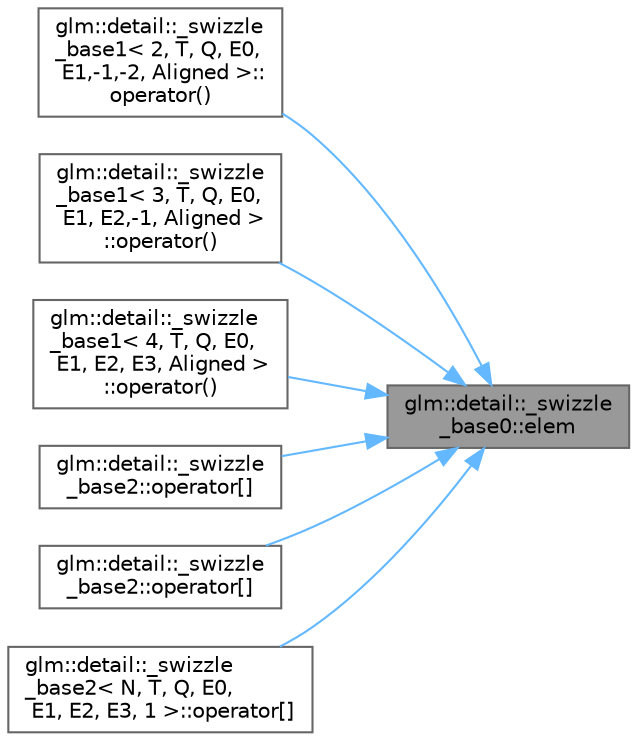 digraph "glm::detail::_swizzle_base0::elem"
{
 // LATEX_PDF_SIZE
  bgcolor="transparent";
  edge [fontname=Helvetica,fontsize=10,labelfontname=Helvetica,labelfontsize=10];
  node [fontname=Helvetica,fontsize=10,shape=box,height=0.2,width=0.4];
  rankdir="RL";
  Node1 [id="Node000001",label="glm::detail::_swizzle\l_base0::elem",height=0.2,width=0.4,color="gray40", fillcolor="grey60", style="filled", fontcolor="black",tooltip=" "];
  Node1 -> Node2 [id="edge1_Node000001_Node000002",dir="back",color="steelblue1",style="solid",tooltip=" "];
  Node2 [id="Node000002",label="glm::detail::_swizzle\l_base1\< 2, T, Q, E0,\l E1,-1,-2, Aligned \>::\loperator()",height=0.2,width=0.4,color="grey40", fillcolor="white", style="filled",URL="$structglm_1_1detail_1_1__swizzle__base1_3_012_00_01_t_00_01_q_00_01_e0_00_01_e1_00-1_00-2_00_01_aligned_01_4.html#a37f9a3a520d06c25a3c60f4271ec1534",tooltip=" "];
  Node1 -> Node3 [id="edge2_Node000001_Node000003",dir="back",color="steelblue1",style="solid",tooltip=" "];
  Node3 [id="Node000003",label="glm::detail::_swizzle\l_base1\< 3, T, Q, E0,\l E1, E2,-1, Aligned \>\l::operator()",height=0.2,width=0.4,color="grey40", fillcolor="white", style="filled",URL="$structglm_1_1detail_1_1__swizzle__base1_3_013_00_01_t_00_01_q_00_01_e0_00_01_e1_00_01_e2_00-1_00_01_aligned_01_4.html#ad58d0426343bd987c38db10330b9ef6f",tooltip=" "];
  Node1 -> Node4 [id="edge3_Node000001_Node000004",dir="back",color="steelblue1",style="solid",tooltip=" "];
  Node4 [id="Node000004",label="glm::detail::_swizzle\l_base1\< 4, T, Q, E0,\l E1, E2, E3, Aligned \>\l::operator()",height=0.2,width=0.4,color="grey40", fillcolor="white", style="filled",URL="$structglm_1_1detail_1_1__swizzle__base1_3_014_00_01_t_00_01_q_00_01_e0_00_01_e1_00_01_e2_00_01_e3_00_01_aligned_01_4.html#af3b4daa63205414a7b43a70325d84d71",tooltip=" "];
  Node1 -> Node5 [id="edge4_Node000001_Node000005",dir="back",color="steelblue1",style="solid",tooltip=" "];
  Node5 [id="Node000005",label="glm::detail::_swizzle\l_base2::operator[]",height=0.2,width=0.4,color="grey40", fillcolor="white", style="filled",URL="$structglm_1_1detail_1_1__swizzle__base2.html#a7d02d15802f1e255ef96aa2b558b95ae",tooltip=" "];
  Node1 -> Node6 [id="edge5_Node000001_Node000006",dir="back",color="steelblue1",style="solid",tooltip=" "];
  Node6 [id="Node000006",label="glm::detail::_swizzle\l_base2::operator[]",height=0.2,width=0.4,color="grey40", fillcolor="white", style="filled",URL="$structglm_1_1detail_1_1__swizzle__base2.html#a0e341ddb30329eabeac3361833e45cd0",tooltip=" "];
  Node1 -> Node7 [id="edge6_Node000001_Node000007",dir="back",color="steelblue1",style="solid",tooltip=" "];
  Node7 [id="Node000007",label="glm::detail::_swizzle\l_base2\< N, T, Q, E0,\l E1, E2, E3, 1 \>::operator[]",height=0.2,width=0.4,color="grey40", fillcolor="white", style="filled",URL="$structglm_1_1detail_1_1__swizzle__base2_3_01_n_00_01_t_00_01_q_00_01_e0_00_01_e1_00_01_e2_00_01_e3_00_011_01_4.html#a991d5b0234288e6751481164111e2a92",tooltip=" "];
}
